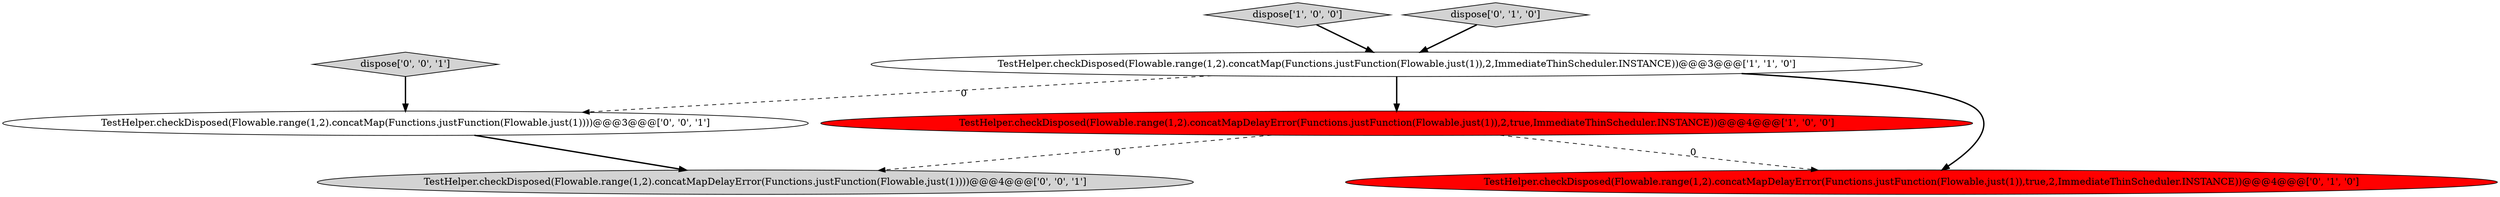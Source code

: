 digraph {
0 [style = filled, label = "dispose['1', '0', '0']", fillcolor = lightgray, shape = diamond image = "AAA0AAABBB1BBB"];
7 [style = filled, label = "TestHelper.checkDisposed(Flowable.range(1,2).concatMapDelayError(Functions.justFunction(Flowable.just(1))))@@@4@@@['0', '0', '1']", fillcolor = lightgray, shape = ellipse image = "AAA0AAABBB3BBB"];
1 [style = filled, label = "TestHelper.checkDisposed(Flowable.range(1,2).concatMap(Functions.justFunction(Flowable.just(1)),2,ImmediateThinScheduler.INSTANCE))@@@3@@@['1', '1', '0']", fillcolor = white, shape = ellipse image = "AAA0AAABBB1BBB"];
5 [style = filled, label = "dispose['0', '0', '1']", fillcolor = lightgray, shape = diamond image = "AAA0AAABBB3BBB"];
2 [style = filled, label = "TestHelper.checkDisposed(Flowable.range(1,2).concatMapDelayError(Functions.justFunction(Flowable.just(1)),2,true,ImmediateThinScheduler.INSTANCE))@@@4@@@['1', '0', '0']", fillcolor = red, shape = ellipse image = "AAA1AAABBB1BBB"];
4 [style = filled, label = "TestHelper.checkDisposed(Flowable.range(1,2).concatMapDelayError(Functions.justFunction(Flowable.just(1)),true,2,ImmediateThinScheduler.INSTANCE))@@@4@@@['0', '1', '0']", fillcolor = red, shape = ellipse image = "AAA1AAABBB2BBB"];
6 [style = filled, label = "TestHelper.checkDisposed(Flowable.range(1,2).concatMap(Functions.justFunction(Flowable.just(1))))@@@3@@@['0', '0', '1']", fillcolor = white, shape = ellipse image = "AAA0AAABBB3BBB"];
3 [style = filled, label = "dispose['0', '1', '0']", fillcolor = lightgray, shape = diamond image = "AAA0AAABBB2BBB"];
1->4 [style = bold, label=""];
1->2 [style = bold, label=""];
5->6 [style = bold, label=""];
6->7 [style = bold, label=""];
3->1 [style = bold, label=""];
2->7 [style = dashed, label="0"];
1->6 [style = dashed, label="0"];
0->1 [style = bold, label=""];
2->4 [style = dashed, label="0"];
}
